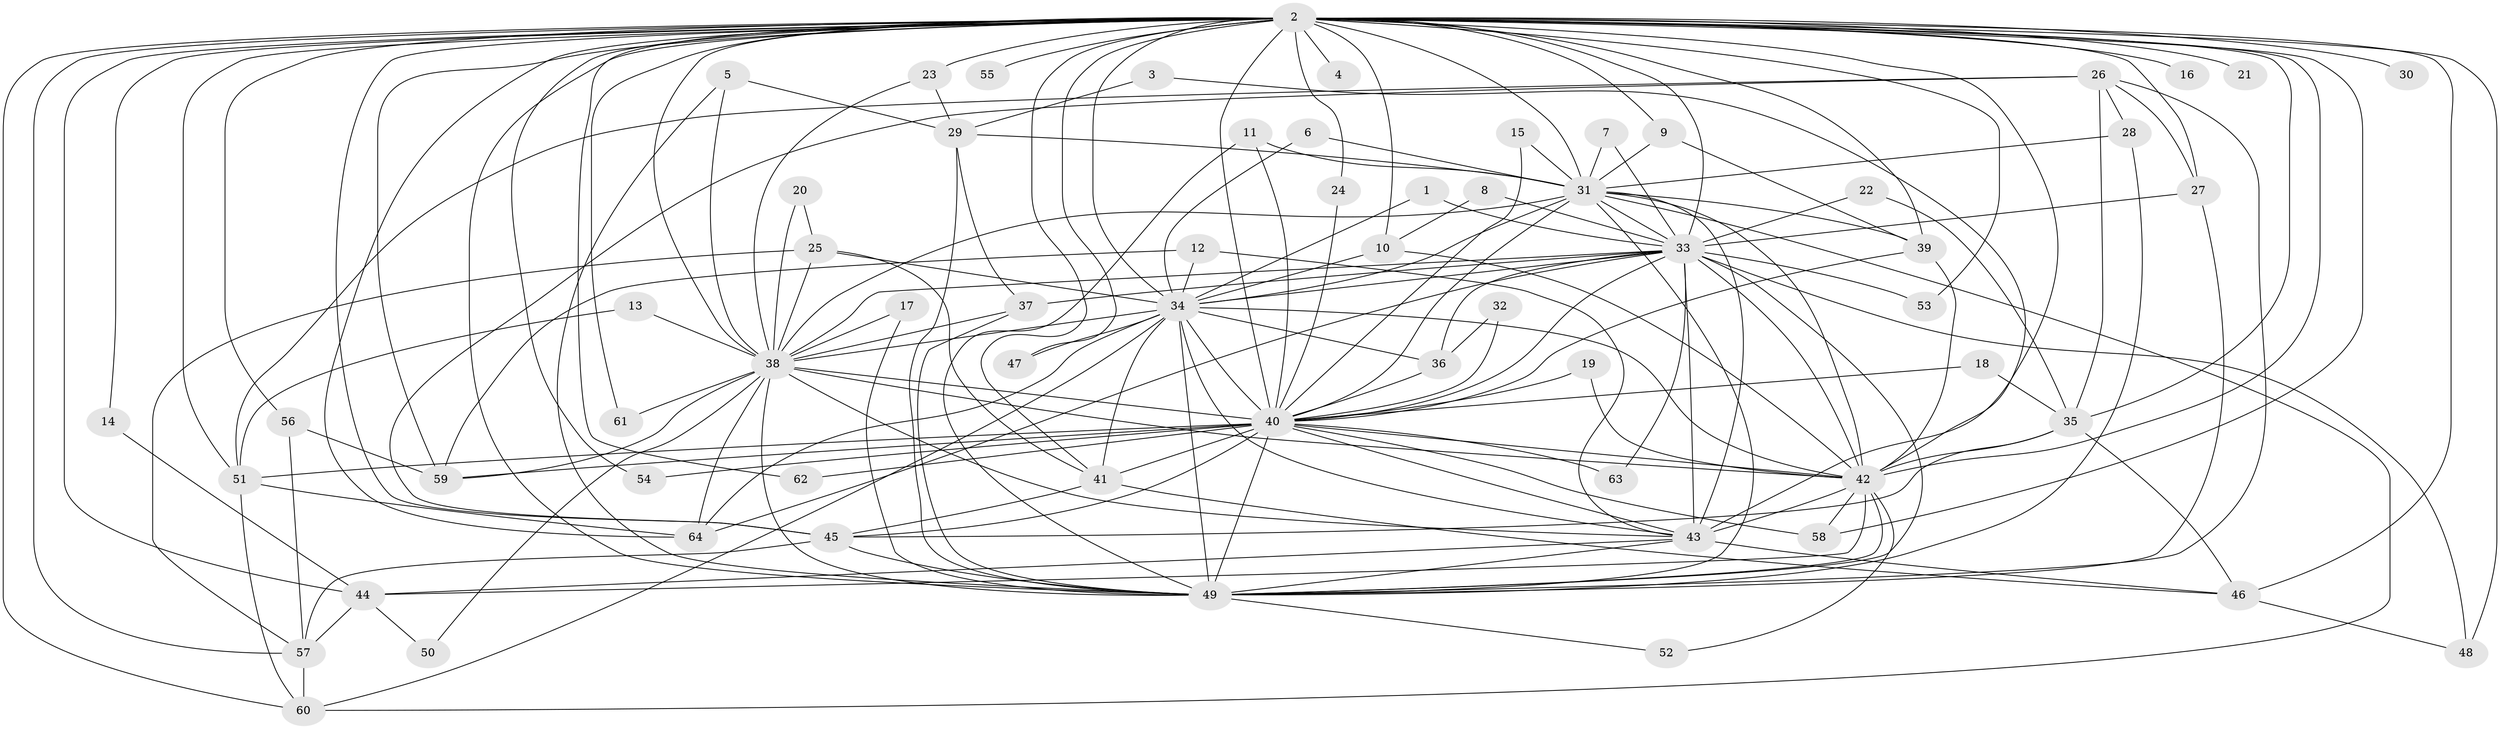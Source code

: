// original degree distribution, {27: 0.0078125, 28: 0.0078125, 24: 0.015625, 21: 0.0078125, 19: 0.0078125, 22: 0.015625, 30: 0.0078125, 13: 0.0078125, 3: 0.1796875, 7: 0.03125, 6: 0.0234375, 2: 0.5625, 5: 0.03125, 4: 0.0859375, 9: 0.0078125}
// Generated by graph-tools (version 1.1) at 2025/25/03/09/25 03:25:45]
// undirected, 64 vertices, 177 edges
graph export_dot {
graph [start="1"]
  node [color=gray90,style=filled];
  1;
  2;
  3;
  4;
  5;
  6;
  7;
  8;
  9;
  10;
  11;
  12;
  13;
  14;
  15;
  16;
  17;
  18;
  19;
  20;
  21;
  22;
  23;
  24;
  25;
  26;
  27;
  28;
  29;
  30;
  31;
  32;
  33;
  34;
  35;
  36;
  37;
  38;
  39;
  40;
  41;
  42;
  43;
  44;
  45;
  46;
  47;
  48;
  49;
  50;
  51;
  52;
  53;
  54;
  55;
  56;
  57;
  58;
  59;
  60;
  61;
  62;
  63;
  64;
  1 -- 33 [weight=1.0];
  1 -- 34 [weight=1.0];
  2 -- 4 [weight=1.0];
  2 -- 9 [weight=1.0];
  2 -- 10 [weight=2.0];
  2 -- 14 [weight=1.0];
  2 -- 16 [weight=1.0];
  2 -- 21 [weight=2.0];
  2 -- 23 [weight=1.0];
  2 -- 24 [weight=1.0];
  2 -- 27 [weight=1.0];
  2 -- 30 [weight=2.0];
  2 -- 31 [weight=2.0];
  2 -- 33 [weight=2.0];
  2 -- 34 [weight=2.0];
  2 -- 35 [weight=1.0];
  2 -- 38 [weight=2.0];
  2 -- 39 [weight=1.0];
  2 -- 40 [weight=2.0];
  2 -- 41 [weight=1.0];
  2 -- 42 [weight=2.0];
  2 -- 43 [weight=2.0];
  2 -- 44 [weight=1.0];
  2 -- 45 [weight=1.0];
  2 -- 46 [weight=2.0];
  2 -- 47 [weight=1.0];
  2 -- 48 [weight=1.0];
  2 -- 49 [weight=2.0];
  2 -- 51 [weight=2.0];
  2 -- 53 [weight=1.0];
  2 -- 54 [weight=1.0];
  2 -- 55 [weight=1.0];
  2 -- 56 [weight=1.0];
  2 -- 57 [weight=1.0];
  2 -- 58 [weight=1.0];
  2 -- 59 [weight=1.0];
  2 -- 60 [weight=1.0];
  2 -- 61 [weight=1.0];
  2 -- 62 [weight=1.0];
  2 -- 64 [weight=1.0];
  3 -- 29 [weight=1.0];
  3 -- 42 [weight=1.0];
  5 -- 29 [weight=1.0];
  5 -- 38 [weight=1.0];
  5 -- 49 [weight=1.0];
  6 -- 31 [weight=1.0];
  6 -- 34 [weight=1.0];
  7 -- 31 [weight=1.0];
  7 -- 33 [weight=1.0];
  8 -- 10 [weight=1.0];
  8 -- 33 [weight=1.0];
  9 -- 31 [weight=1.0];
  9 -- 39 [weight=1.0];
  10 -- 34 [weight=1.0];
  10 -- 42 [weight=1.0];
  11 -- 31 [weight=1.0];
  11 -- 40 [weight=1.0];
  11 -- 49 [weight=1.0];
  12 -- 34 [weight=1.0];
  12 -- 43 [weight=1.0];
  12 -- 59 [weight=1.0];
  13 -- 38 [weight=1.0];
  13 -- 51 [weight=1.0];
  14 -- 44 [weight=1.0];
  15 -- 31 [weight=1.0];
  15 -- 40 [weight=1.0];
  17 -- 38 [weight=1.0];
  17 -- 49 [weight=1.0];
  18 -- 35 [weight=1.0];
  18 -- 40 [weight=1.0];
  19 -- 40 [weight=1.0];
  19 -- 42 [weight=1.0];
  20 -- 25 [weight=1.0];
  20 -- 38 [weight=1.0];
  22 -- 33 [weight=1.0];
  22 -- 35 [weight=1.0];
  23 -- 29 [weight=1.0];
  23 -- 38 [weight=1.0];
  24 -- 40 [weight=1.0];
  25 -- 34 [weight=1.0];
  25 -- 38 [weight=1.0];
  25 -- 41 [weight=1.0];
  25 -- 57 [weight=1.0];
  26 -- 27 [weight=1.0];
  26 -- 28 [weight=1.0];
  26 -- 35 [weight=1.0];
  26 -- 45 [weight=1.0];
  26 -- 49 [weight=2.0];
  26 -- 51 [weight=1.0];
  27 -- 33 [weight=1.0];
  27 -- 49 [weight=1.0];
  28 -- 31 [weight=1.0];
  28 -- 49 [weight=1.0];
  29 -- 31 [weight=1.0];
  29 -- 37 [weight=1.0];
  29 -- 49 [weight=1.0];
  31 -- 33 [weight=1.0];
  31 -- 34 [weight=1.0];
  31 -- 38 [weight=1.0];
  31 -- 39 [weight=1.0];
  31 -- 40 [weight=1.0];
  31 -- 42 [weight=1.0];
  31 -- 43 [weight=1.0];
  31 -- 49 [weight=1.0];
  31 -- 60 [weight=1.0];
  32 -- 36 [weight=1.0];
  32 -- 40 [weight=1.0];
  33 -- 34 [weight=1.0];
  33 -- 36 [weight=2.0];
  33 -- 37 [weight=1.0];
  33 -- 38 [weight=1.0];
  33 -- 40 [weight=1.0];
  33 -- 42 [weight=1.0];
  33 -- 43 [weight=1.0];
  33 -- 48 [weight=1.0];
  33 -- 49 [weight=2.0];
  33 -- 53 [weight=1.0];
  33 -- 63 [weight=1.0];
  33 -- 64 [weight=1.0];
  34 -- 36 [weight=1.0];
  34 -- 38 [weight=1.0];
  34 -- 40 [weight=2.0];
  34 -- 41 [weight=1.0];
  34 -- 42 [weight=3.0];
  34 -- 43 [weight=1.0];
  34 -- 47 [weight=1.0];
  34 -- 49 [weight=3.0];
  34 -- 60 [weight=1.0];
  34 -- 64 [weight=1.0];
  35 -- 42 [weight=2.0];
  35 -- 45 [weight=2.0];
  35 -- 46 [weight=1.0];
  36 -- 40 [weight=2.0];
  37 -- 38 [weight=1.0];
  37 -- 49 [weight=1.0];
  38 -- 40 [weight=1.0];
  38 -- 42 [weight=3.0];
  38 -- 43 [weight=1.0];
  38 -- 49 [weight=1.0];
  38 -- 50 [weight=1.0];
  38 -- 59 [weight=1.0];
  38 -- 61 [weight=1.0];
  38 -- 64 [weight=1.0];
  39 -- 40 [weight=1.0];
  39 -- 42 [weight=1.0];
  40 -- 41 [weight=1.0];
  40 -- 42 [weight=1.0];
  40 -- 43 [weight=1.0];
  40 -- 45 [weight=1.0];
  40 -- 49 [weight=2.0];
  40 -- 51 [weight=2.0];
  40 -- 54 [weight=1.0];
  40 -- 58 [weight=2.0];
  40 -- 59 [weight=2.0];
  40 -- 62 [weight=1.0];
  40 -- 63 [weight=1.0];
  41 -- 45 [weight=1.0];
  41 -- 46 [weight=1.0];
  42 -- 43 [weight=1.0];
  42 -- 44 [weight=1.0];
  42 -- 49 [weight=1.0];
  42 -- 52 [weight=1.0];
  42 -- 58 [weight=1.0];
  43 -- 44 [weight=1.0];
  43 -- 46 [weight=2.0];
  43 -- 49 [weight=1.0];
  44 -- 50 [weight=1.0];
  44 -- 57 [weight=2.0];
  45 -- 49 [weight=1.0];
  45 -- 57 [weight=1.0];
  46 -- 48 [weight=1.0];
  49 -- 52 [weight=1.0];
  51 -- 60 [weight=1.0];
  51 -- 64 [weight=1.0];
  56 -- 57 [weight=1.0];
  56 -- 59 [weight=1.0];
  57 -- 60 [weight=1.0];
}
